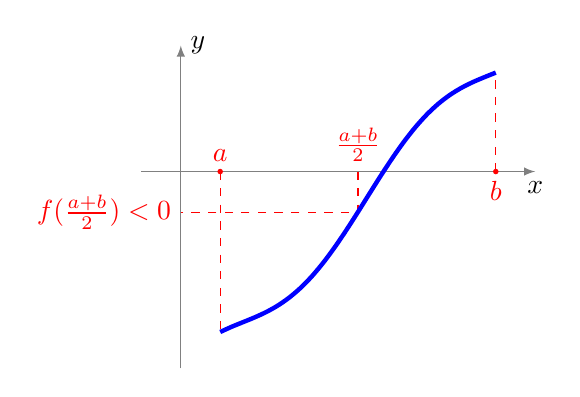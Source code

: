 \begin{tikzpicture}

      \draw[->,>=latex, gray] (-0.5,0)--(4.5,0) node[below,black] {$x$};
      \draw[->,>=latex, gray] (0,-2.5)--(0,1.6) node[right,black] {$y$};

\begin{scope}[red]

	\fill (0.5,0) circle (1pt);
	\fill (4,0) circle (1pt);
    \node[above] at (0.5,0) {$a$};
    \node[below] at (4,0) {$b$};
    \node[above] at (2.25,0) {$\frac{a+b}{2}$};
	\draw[dashed] (0.5,0) -- (0.5,-2.03);
	\draw[dashed] (4,0) -- (4,1.25);
	\draw[dashed] (2.25,0) -- (2.25,-0.52) -- (0,-0.52) node[left] {$f(\frac{a+b}{2})<0$};
\end{scope}

\begin{scope}[blue]
	\draw[ultra thick,domain=0.5:4,smooth] plot (\x,{\x-2.7+0.3*cos(2*\x r)});
\end{scope}

\end{tikzpicture}
